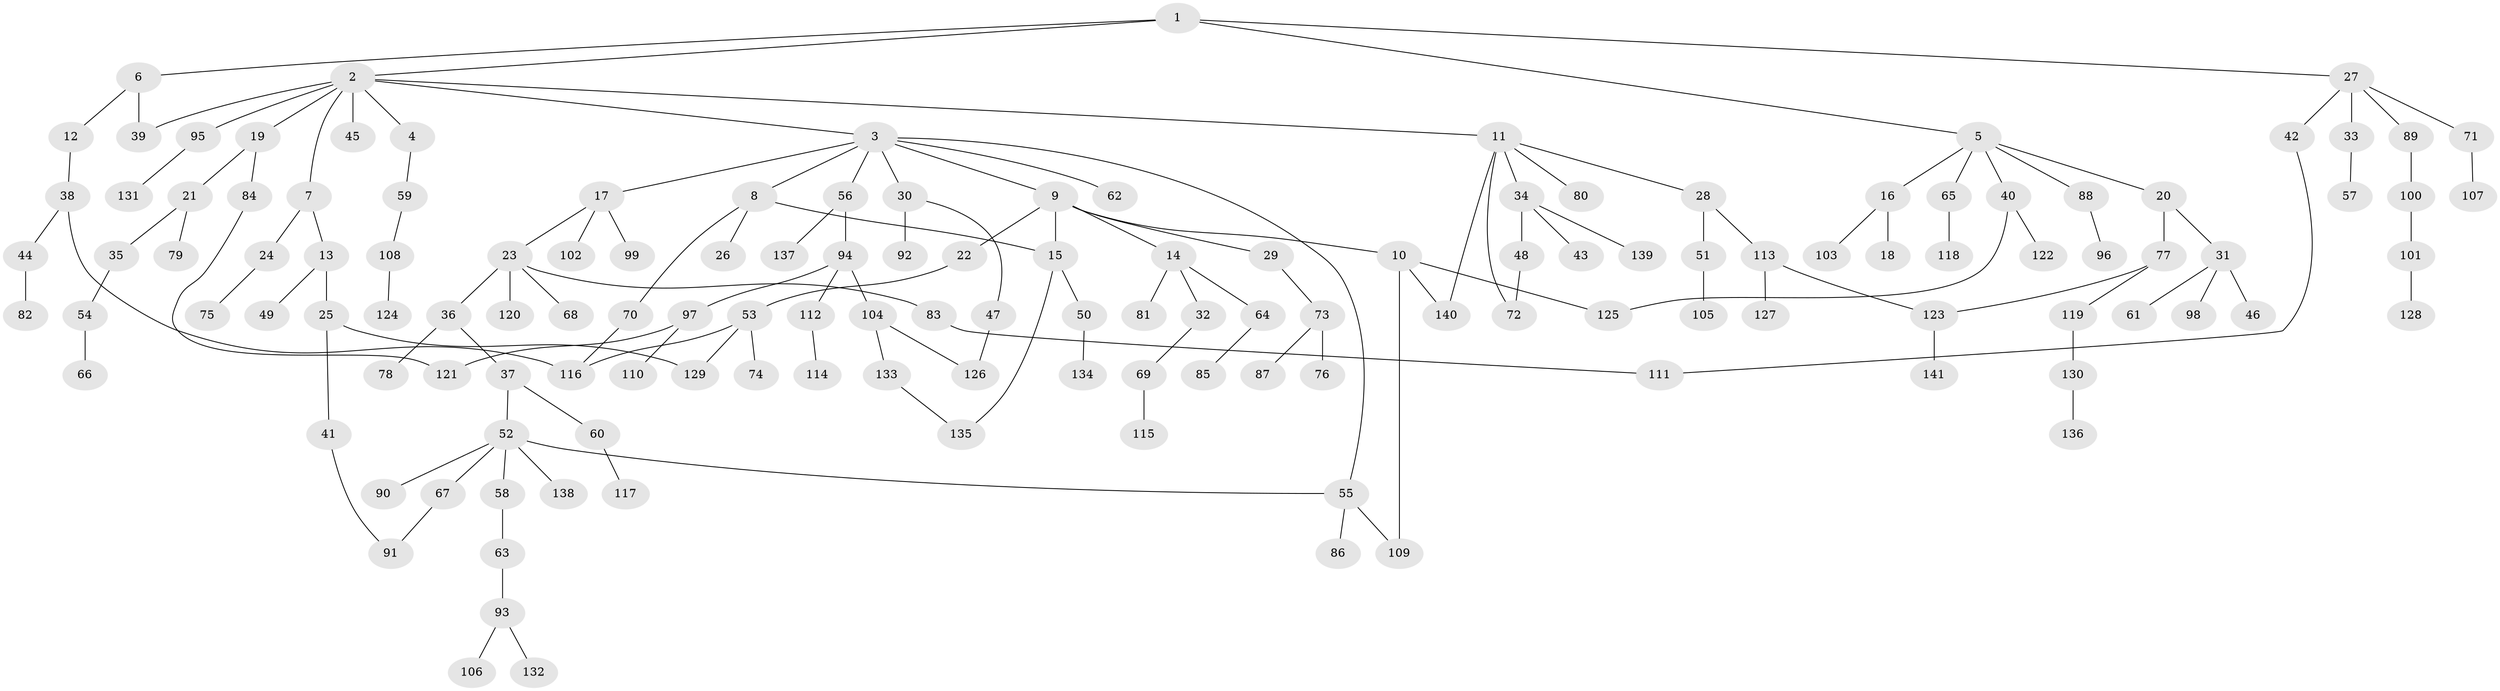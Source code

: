// Generated by graph-tools (version 1.1) at 2025/13/03/09/25 04:13:31]
// undirected, 141 vertices, 156 edges
graph export_dot {
graph [start="1"]
  node [color=gray90,style=filled];
  1;
  2;
  3;
  4;
  5;
  6;
  7;
  8;
  9;
  10;
  11;
  12;
  13;
  14;
  15;
  16;
  17;
  18;
  19;
  20;
  21;
  22;
  23;
  24;
  25;
  26;
  27;
  28;
  29;
  30;
  31;
  32;
  33;
  34;
  35;
  36;
  37;
  38;
  39;
  40;
  41;
  42;
  43;
  44;
  45;
  46;
  47;
  48;
  49;
  50;
  51;
  52;
  53;
  54;
  55;
  56;
  57;
  58;
  59;
  60;
  61;
  62;
  63;
  64;
  65;
  66;
  67;
  68;
  69;
  70;
  71;
  72;
  73;
  74;
  75;
  76;
  77;
  78;
  79;
  80;
  81;
  82;
  83;
  84;
  85;
  86;
  87;
  88;
  89;
  90;
  91;
  92;
  93;
  94;
  95;
  96;
  97;
  98;
  99;
  100;
  101;
  102;
  103;
  104;
  105;
  106;
  107;
  108;
  109;
  110;
  111;
  112;
  113;
  114;
  115;
  116;
  117;
  118;
  119;
  120;
  121;
  122;
  123;
  124;
  125;
  126;
  127;
  128;
  129;
  130;
  131;
  132;
  133;
  134;
  135;
  136;
  137;
  138;
  139;
  140;
  141;
  1 -- 2;
  1 -- 5;
  1 -- 6;
  1 -- 27;
  2 -- 3;
  2 -- 4;
  2 -- 7;
  2 -- 11;
  2 -- 19;
  2 -- 39;
  2 -- 45;
  2 -- 95;
  3 -- 8;
  3 -- 9;
  3 -- 17;
  3 -- 30;
  3 -- 55;
  3 -- 56;
  3 -- 62;
  4 -- 59;
  5 -- 16;
  5 -- 20;
  5 -- 40;
  5 -- 65;
  5 -- 88;
  6 -- 12;
  6 -- 39;
  7 -- 13;
  7 -- 24;
  8 -- 15;
  8 -- 26;
  8 -- 70;
  9 -- 10;
  9 -- 14;
  9 -- 22;
  9 -- 29;
  9 -- 15;
  10 -- 140;
  10 -- 125;
  10 -- 109;
  11 -- 28;
  11 -- 34;
  11 -- 72;
  11 -- 80;
  11 -- 140;
  12 -- 38;
  13 -- 25;
  13 -- 49;
  14 -- 32;
  14 -- 64;
  14 -- 81;
  15 -- 50;
  15 -- 135;
  16 -- 18;
  16 -- 103;
  17 -- 23;
  17 -- 99;
  17 -- 102;
  19 -- 21;
  19 -- 84;
  20 -- 31;
  20 -- 77;
  21 -- 35;
  21 -- 79;
  22 -- 53;
  23 -- 36;
  23 -- 68;
  23 -- 83;
  23 -- 120;
  24 -- 75;
  25 -- 41;
  25 -- 129;
  27 -- 33;
  27 -- 42;
  27 -- 71;
  27 -- 89;
  28 -- 51;
  28 -- 113;
  29 -- 73;
  30 -- 47;
  30 -- 92;
  31 -- 46;
  31 -- 61;
  31 -- 98;
  32 -- 69;
  33 -- 57;
  34 -- 43;
  34 -- 48;
  34 -- 139;
  35 -- 54;
  36 -- 37;
  36 -- 78;
  37 -- 52;
  37 -- 60;
  38 -- 44;
  38 -- 116;
  40 -- 122;
  40 -- 125;
  41 -- 91;
  42 -- 111;
  44 -- 82;
  47 -- 126;
  48 -- 72;
  50 -- 134;
  51 -- 105;
  52 -- 58;
  52 -- 67;
  52 -- 90;
  52 -- 138;
  52 -- 55;
  53 -- 74;
  53 -- 129;
  53 -- 116;
  54 -- 66;
  55 -- 86;
  55 -- 109;
  56 -- 94;
  56 -- 137;
  58 -- 63;
  59 -- 108;
  60 -- 117;
  63 -- 93;
  64 -- 85;
  65 -- 118;
  67 -- 91;
  69 -- 115;
  70 -- 116;
  71 -- 107;
  73 -- 76;
  73 -- 87;
  77 -- 119;
  77 -- 123;
  83 -- 111;
  84 -- 121;
  88 -- 96;
  89 -- 100;
  93 -- 106;
  93 -- 132;
  94 -- 97;
  94 -- 104;
  94 -- 112;
  95 -- 131;
  97 -- 110;
  97 -- 121;
  100 -- 101;
  101 -- 128;
  104 -- 133;
  104 -- 126;
  108 -- 124;
  112 -- 114;
  113 -- 127;
  113 -- 123;
  119 -- 130;
  123 -- 141;
  130 -- 136;
  133 -- 135;
}
